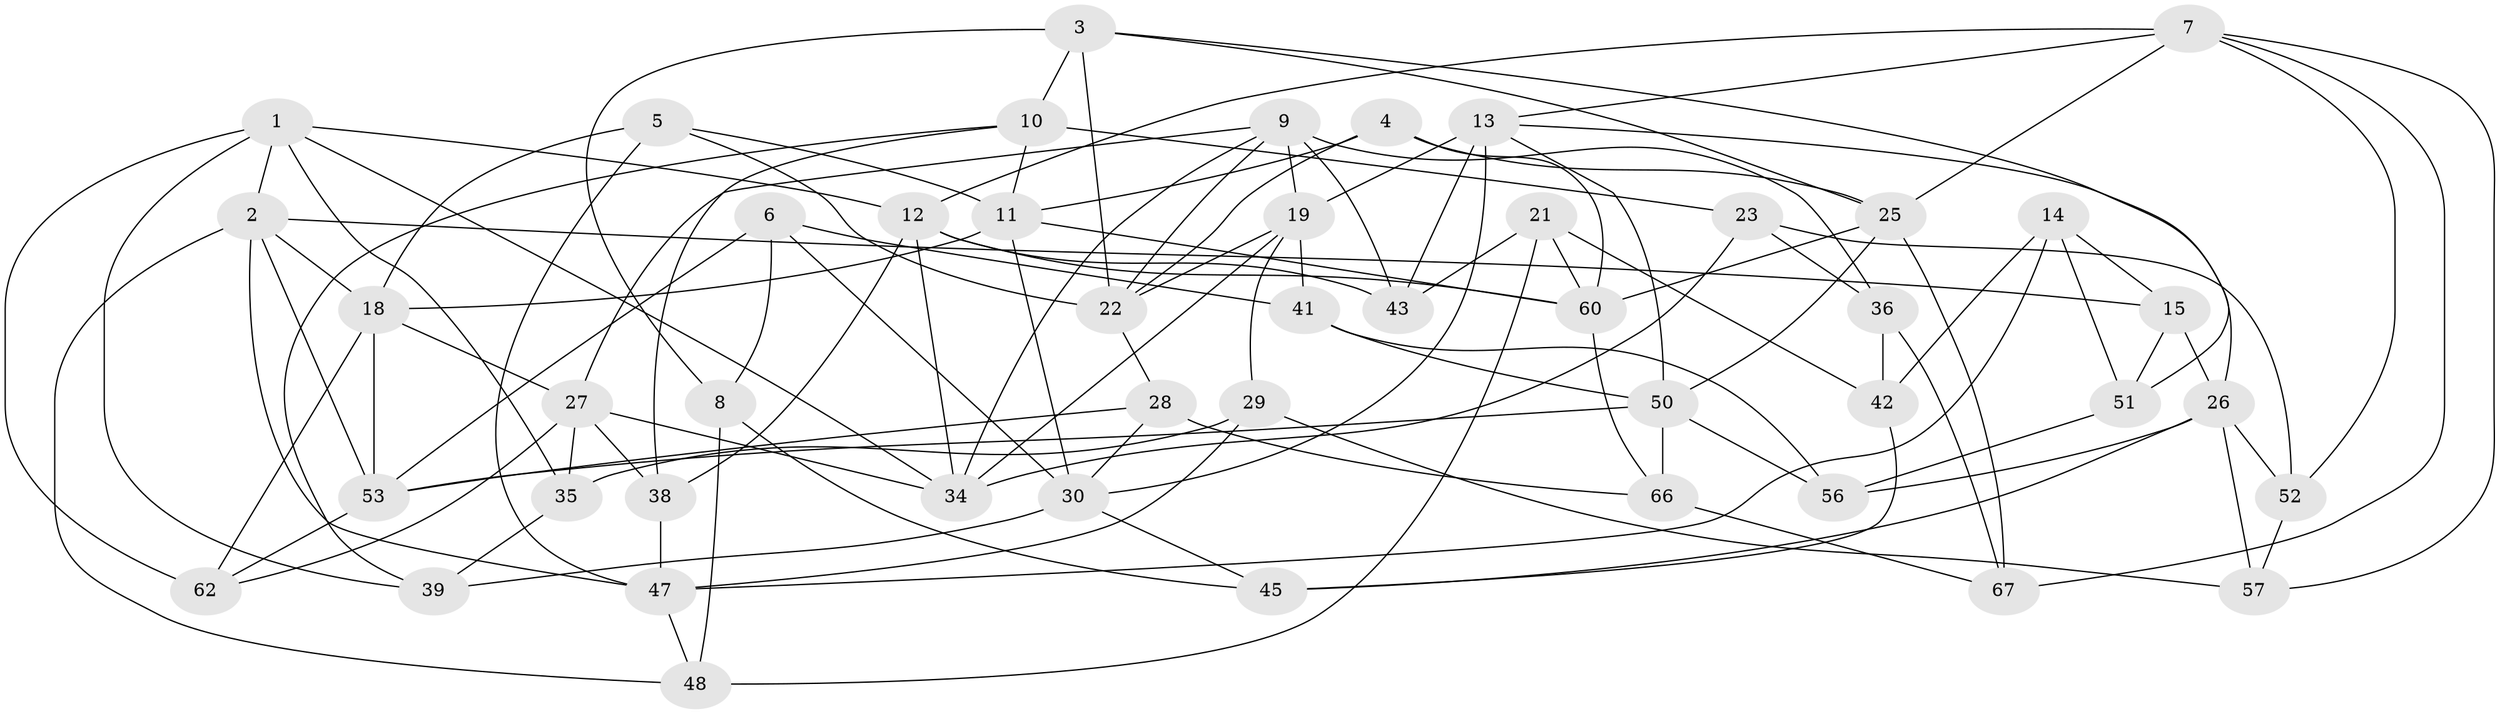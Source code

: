 // original degree distribution, {4: 1.0}
// Generated by graph-tools (version 1.1) at 2025/11/02/27/25 16:11:50]
// undirected, 47 vertices, 114 edges
graph export_dot {
graph [start="1"]
  node [color=gray90,style=filled];
  1 [super="+59"];
  2 [super="+16"];
  3 [super="+37"];
  4;
  5;
  6;
  7 [super="+32"];
  8;
  9 [super="+17"];
  10 [super="+31"];
  11 [super="+20"];
  12 [super="+33"];
  13 [super="+64"];
  14;
  15;
  18 [super="+61"];
  19 [super="+24"];
  21;
  22 [super="+49"];
  23;
  25 [super="+40"];
  26 [super="+68"];
  27 [super="+65"];
  28;
  29;
  30 [super="+46"];
  34 [super="+44"];
  35;
  36;
  38;
  39;
  41;
  42;
  43;
  45;
  47 [super="+54"];
  48;
  50 [super="+58"];
  51;
  52;
  53 [super="+55"];
  56;
  57;
  60 [super="+63"];
  62;
  66;
  67;
  1 -- 2;
  1 -- 35;
  1 -- 62;
  1 -- 39;
  1 -- 12;
  1 -- 34;
  2 -- 48;
  2 -- 53;
  2 -- 18;
  2 -- 47;
  2 -- 15;
  3 -- 51;
  3 -- 22;
  3 -- 10 [weight=2];
  3 -- 8;
  3 -- 25;
  4 -- 60;
  4 -- 22;
  4 -- 25;
  4 -- 11;
  5 -- 22;
  5 -- 18;
  5 -- 11;
  5 -- 47;
  6 -- 8;
  6 -- 41;
  6 -- 30;
  6 -- 53;
  7 -- 57;
  7 -- 52;
  7 -- 67;
  7 -- 12;
  7 -- 13;
  7 -- 25;
  8 -- 48;
  8 -- 45;
  9 -- 34;
  9 -- 22;
  9 -- 19;
  9 -- 43;
  9 -- 36;
  9 -- 27;
  10 -- 23;
  10 -- 38;
  10 -- 39;
  10 -- 11;
  11 -- 30;
  11 -- 18;
  11 -- 60;
  12 -- 38;
  12 -- 60;
  12 -- 43;
  12 -- 34;
  13 -- 19;
  13 -- 30;
  13 -- 26;
  13 -- 50;
  13 -- 43;
  14 -- 42;
  14 -- 51;
  14 -- 15;
  14 -- 47;
  15 -- 51;
  15 -- 26;
  18 -- 27;
  18 -- 62;
  18 -- 53;
  19 -- 34;
  19 -- 29;
  19 -- 41;
  19 -- 22;
  21 -- 43;
  21 -- 42;
  21 -- 60;
  21 -- 48;
  22 -- 28;
  23 -- 36;
  23 -- 34;
  23 -- 52;
  25 -- 60;
  25 -- 67;
  25 -- 50;
  26 -- 52;
  26 -- 57;
  26 -- 56;
  26 -- 45;
  27 -- 35;
  27 -- 38;
  27 -- 34;
  27 -- 62;
  28 -- 66;
  28 -- 53;
  28 -- 30;
  29 -- 57;
  29 -- 35;
  29 -- 47;
  30 -- 39;
  30 -- 45;
  35 -- 39;
  36 -- 67;
  36 -- 42;
  38 -- 47;
  41 -- 56;
  41 -- 50;
  42 -- 45;
  47 -- 48;
  50 -- 66;
  50 -- 56;
  50 -- 53;
  51 -- 56;
  52 -- 57;
  53 -- 62;
  60 -- 66;
  66 -- 67;
}
